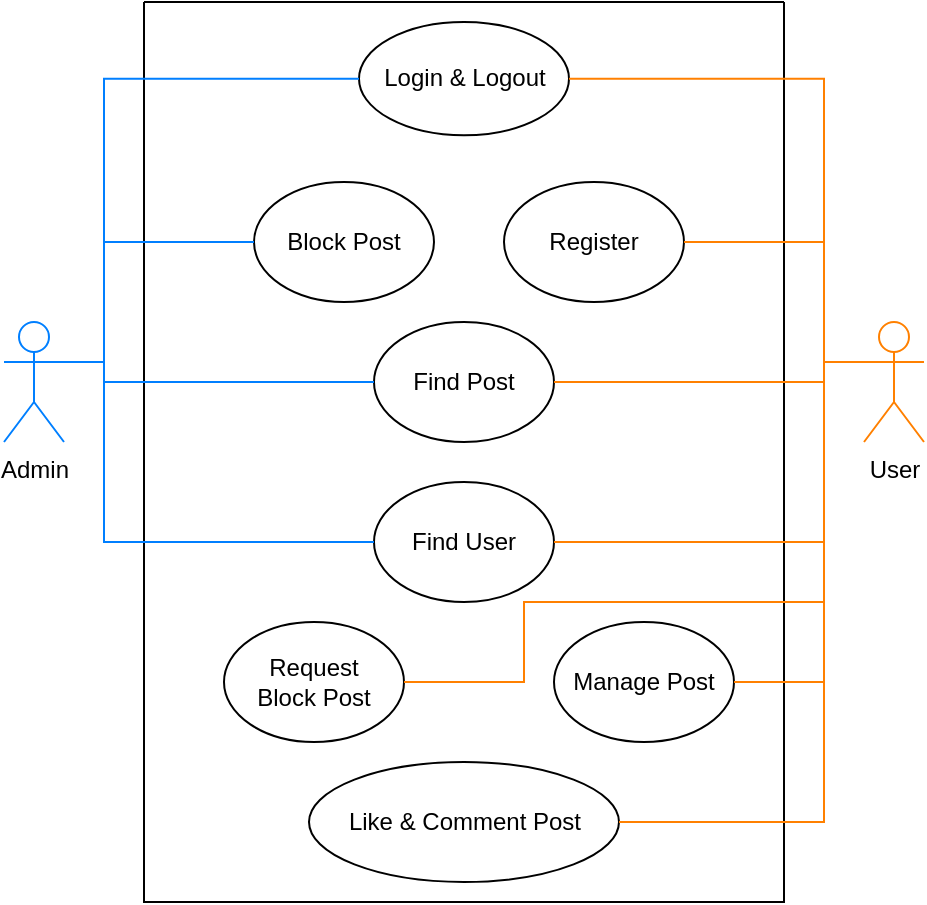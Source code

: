 <mxfile version="22.1.5" type="device">
  <diagram name="Page-1" id="C3JZ4musSIpVNXwGIuLZ">
    <mxGraphModel dx="1212" dy="614" grid="1" gridSize="10" guides="1" tooltips="1" connect="1" arrows="1" fold="1" page="1" pageScale="1" pageWidth="850" pageHeight="1100" math="0" shadow="0">
      <root>
        <mxCell id="0" />
        <mxCell id="1" parent="0" />
        <mxCell id="SMZDsfYTRyNXtcJhTuv2-1" value="" style="swimlane;startSize=0;" parent="1" vertex="1">
          <mxGeometry x="280" y="200" width="320" height="450" as="geometry">
            <mxRectangle x="320" y="220" width="50" height="40" as="alternateBounds" />
          </mxGeometry>
        </mxCell>
        <mxCell id="SMZDsfYTRyNXtcJhTuv2-4" value="Login &amp;amp; Logout" style="ellipse;whiteSpace=wrap;html=1;fillColor=none;" parent="SMZDsfYTRyNXtcJhTuv2-1" vertex="1">
          <mxGeometry x="107.5" y="10" width="105" height="56.67" as="geometry" />
        </mxCell>
        <mxCell id="SMZDsfYTRyNXtcJhTuv2-9" value="Like &amp;amp; Comment Post" style="ellipse;whiteSpace=wrap;html=1;fillColor=none;" parent="SMZDsfYTRyNXtcJhTuv2-1" vertex="1">
          <mxGeometry x="82.5" y="380" width="155" height="60" as="geometry" />
        </mxCell>
        <mxCell id="SMZDsfYTRyNXtcJhTuv2-10" value="Register" style="ellipse;whiteSpace=wrap;html=1;fillColor=none;" parent="SMZDsfYTRyNXtcJhTuv2-1" vertex="1">
          <mxGeometry x="180" y="90" width="90" height="60" as="geometry" />
        </mxCell>
        <mxCell id="y0vzk2ABB9HIJrSODQGi-2" value="Manage Post" style="ellipse;whiteSpace=wrap;html=1;fillColor=none;" parent="SMZDsfYTRyNXtcJhTuv2-1" vertex="1">
          <mxGeometry x="205" y="310" width="90" height="60" as="geometry" />
        </mxCell>
        <mxCell id="y0vzk2ABB9HIJrSODQGi-4" value="Find Post" style="ellipse;whiteSpace=wrap;html=1;fillColor=none;" parent="SMZDsfYTRyNXtcJhTuv2-1" vertex="1">
          <mxGeometry x="115" y="160" width="90" height="60" as="geometry" />
        </mxCell>
        <mxCell id="gm9VatAXecg5LW0vgm8U-7" value="Block Post" style="ellipse;whiteSpace=wrap;html=1;fillColor=none;" parent="SMZDsfYTRyNXtcJhTuv2-1" vertex="1">
          <mxGeometry x="55" y="90" width="90" height="60" as="geometry" />
        </mxCell>
        <mxCell id="kJE6DmPoh9cOfMeb2H_T-1" value="Find User" style="ellipse;whiteSpace=wrap;html=1;fillColor=none;" parent="SMZDsfYTRyNXtcJhTuv2-1" vertex="1">
          <mxGeometry x="115" y="240" width="90" height="60" as="geometry" />
        </mxCell>
        <mxCell id="tK8UupFbTlosDiMUub4g-1" value="Request&lt;br&gt;Block Post" style="ellipse;whiteSpace=wrap;html=1;fillColor=none;" vertex="1" parent="SMZDsfYTRyNXtcJhTuv2-1">
          <mxGeometry x="40" y="310" width="90" height="60" as="geometry" />
        </mxCell>
        <mxCell id="SMZDsfYTRyNXtcJhTuv2-11" style="rounded=0;orthogonalLoop=1;jettySize=auto;html=1;exitX=1;exitY=0.333;exitDx=0;exitDy=0;exitPerimeter=0;entryX=0;entryY=0.5;entryDx=0;entryDy=0;endArrow=none;endFill=0;strokeColor=#007FFF;edgeStyle=elbowEdgeStyle;" parent="1" source="SMZDsfYTRyNXtcJhTuv2-2" target="SMZDsfYTRyNXtcJhTuv2-4" edge="1">
          <mxGeometry relative="1" as="geometry">
            <Array as="points">
              <mxPoint x="260" y="310" />
            </Array>
          </mxGeometry>
        </mxCell>
        <mxCell id="SMZDsfYTRyNXtcJhTuv2-12" style="rounded=0;orthogonalLoop=1;jettySize=auto;html=1;exitX=1;exitY=0.333;exitDx=0;exitDy=0;exitPerimeter=0;entryX=0;entryY=0.5;entryDx=0;entryDy=0;endArrow=none;endFill=0;strokeColor=#007FFF;edgeStyle=elbowEdgeStyle;" parent="1" source="SMZDsfYTRyNXtcJhTuv2-2" target="y0vzk2ABB9HIJrSODQGi-4" edge="1">
          <mxGeometry relative="1" as="geometry">
            <mxPoint x="310" y="355.0" as="targetPoint" />
            <Array as="points">
              <mxPoint x="260" y="390" />
            </Array>
          </mxGeometry>
        </mxCell>
        <mxCell id="SMZDsfYTRyNXtcJhTuv2-2" value="Admin" style="shape=umlActor;verticalLabelPosition=bottom;verticalAlign=top;html=1;outlineConnect=0;strokeColor=#007FFF;fillStyle=auto;fillColor=none;" parent="1" vertex="1">
          <mxGeometry x="210" y="360" width="30" height="60" as="geometry" />
        </mxCell>
        <mxCell id="SMZDsfYTRyNXtcJhTuv2-15" style="edgeStyle=elbowEdgeStyle;rounded=0;orthogonalLoop=1;jettySize=auto;html=1;exitX=0;exitY=0.333;exitDx=0;exitDy=0;exitPerimeter=0;entryX=1;entryY=0.5;entryDx=0;entryDy=0;endArrow=none;endFill=0;strokeColor=#FF8000;" parent="1" source="SMZDsfYTRyNXtcJhTuv2-3" target="SMZDsfYTRyNXtcJhTuv2-4" edge="1">
          <mxGeometry relative="1" as="geometry">
            <Array as="points">
              <mxPoint x="620" y="310" />
            </Array>
          </mxGeometry>
        </mxCell>
        <mxCell id="y0vzk2ABB9HIJrSODQGi-6" style="edgeStyle=elbowEdgeStyle;rounded=0;orthogonalLoop=1;jettySize=auto;html=1;exitX=0;exitY=0.333;exitDx=0;exitDy=0;exitPerimeter=0;entryX=1;entryY=0.5;entryDx=0;entryDy=0;strokeColor=#FF8000;endArrow=none;endFill=0;" parent="1" source="SMZDsfYTRyNXtcJhTuv2-3" target="SMZDsfYTRyNXtcJhTuv2-10" edge="1">
          <mxGeometry relative="1" as="geometry">
            <Array as="points">
              <mxPoint x="620" y="350" />
            </Array>
          </mxGeometry>
        </mxCell>
        <mxCell id="y0vzk2ABB9HIJrSODQGi-7" style="edgeStyle=elbowEdgeStyle;rounded=0;orthogonalLoop=1;jettySize=auto;html=1;exitX=0;exitY=0.333;exitDx=0;exitDy=0;exitPerimeter=0;entryX=1;entryY=0.5;entryDx=0;entryDy=0;strokeColor=#FF8000;endArrow=none;endFill=0;" parent="1" source="SMZDsfYTRyNXtcJhTuv2-3" target="y0vzk2ABB9HIJrSODQGi-2" edge="1">
          <mxGeometry relative="1" as="geometry">
            <Array as="points">
              <mxPoint x="620" y="460" />
            </Array>
          </mxGeometry>
        </mxCell>
        <mxCell id="y0vzk2ABB9HIJrSODQGi-8" style="edgeStyle=elbowEdgeStyle;rounded=0;orthogonalLoop=1;jettySize=auto;html=1;exitX=0;exitY=0.333;exitDx=0;exitDy=0;exitPerimeter=0;entryX=1;entryY=0.5;entryDx=0;entryDy=0;strokeColor=#FF8000;endArrow=none;endFill=0;" parent="1" source="SMZDsfYTRyNXtcJhTuv2-3" target="SMZDsfYTRyNXtcJhTuv2-9" edge="1">
          <mxGeometry relative="1" as="geometry">
            <Array as="points">
              <mxPoint x="620" y="500" />
            </Array>
          </mxGeometry>
        </mxCell>
        <mxCell id="SMZDsfYTRyNXtcJhTuv2-3" value="User" style="shape=umlActor;verticalLabelPosition=bottom;verticalAlign=top;html=1;outlineConnect=0;strokeColor=#FF8000;fillColor=none;" parent="1" vertex="1">
          <mxGeometry x="640" y="360" width="30" height="60" as="geometry" />
        </mxCell>
        <mxCell id="gm9VatAXecg5LW0vgm8U-4" style="edgeStyle=elbowEdgeStyle;rounded=0;orthogonalLoop=1;jettySize=auto;html=1;exitX=0;exitY=0.333;exitDx=0;exitDy=0;exitPerimeter=0;entryX=1;entryY=0.5;entryDx=0;entryDy=0;strokeColor=#FF8000;endArrow=none;endFill=0;" parent="1" source="SMZDsfYTRyNXtcJhTuv2-3" target="y0vzk2ABB9HIJrSODQGi-4" edge="1">
          <mxGeometry relative="1" as="geometry">
            <mxPoint x="610" y="390" as="sourcePoint" />
            <mxPoint x="535" y="540" as="targetPoint" />
            <Array as="points">
              <mxPoint x="620" y="390" />
            </Array>
          </mxGeometry>
        </mxCell>
        <mxCell id="gm9VatAXecg5LW0vgm8U-8" style="rounded=0;orthogonalLoop=1;jettySize=auto;html=1;exitX=1;exitY=0.333;exitDx=0;exitDy=0;exitPerimeter=0;entryX=0;entryY=0.5;entryDx=0;entryDy=0;endArrow=none;endFill=0;strokeColor=#007FFF;edgeStyle=elbowEdgeStyle;" parent="1" source="SMZDsfYTRyNXtcJhTuv2-2" target="gm9VatAXecg5LW0vgm8U-7" edge="1">
          <mxGeometry relative="1" as="geometry">
            <mxPoint x="250" y="390" as="sourcePoint" />
            <mxPoint x="320" y="365" as="targetPoint" />
            <Array as="points">
              <mxPoint x="260" y="350" />
            </Array>
          </mxGeometry>
        </mxCell>
        <mxCell id="kJE6DmPoh9cOfMeb2H_T-2" style="rounded=0;orthogonalLoop=1;jettySize=auto;html=1;entryX=0;entryY=0.5;entryDx=0;entryDy=0;endArrow=none;endFill=0;strokeColor=#007FFF;edgeStyle=elbowEdgeStyle;" parent="1" target="kJE6DmPoh9cOfMeb2H_T-1" edge="1">
          <mxGeometry relative="1" as="geometry">
            <mxPoint x="390" y="400" as="targetPoint" />
            <mxPoint x="240" y="380" as="sourcePoint" />
            <Array as="points">
              <mxPoint x="260" y="430" />
            </Array>
          </mxGeometry>
        </mxCell>
        <mxCell id="kJE6DmPoh9cOfMeb2H_T-3" style="edgeStyle=elbowEdgeStyle;rounded=0;orthogonalLoop=1;jettySize=auto;html=1;exitX=0;exitY=0.333;exitDx=0;exitDy=0;exitPerimeter=0;entryX=1;entryY=0.5;entryDx=0;entryDy=0;strokeColor=#FF8000;endArrow=none;endFill=0;" parent="1" source="SMZDsfYTRyNXtcJhTuv2-3" target="kJE6DmPoh9cOfMeb2H_T-1" edge="1">
          <mxGeometry relative="1" as="geometry">
            <mxPoint x="650" y="390" as="sourcePoint" />
            <mxPoint x="495" y="410" as="targetPoint" />
            <Array as="points">
              <mxPoint x="620" y="430" />
            </Array>
          </mxGeometry>
        </mxCell>
        <mxCell id="tK8UupFbTlosDiMUub4g-2" style="edgeStyle=orthogonalEdgeStyle;rounded=0;orthogonalLoop=1;jettySize=auto;html=1;exitX=0;exitY=0.333;exitDx=0;exitDy=0;exitPerimeter=0;entryX=1;entryY=0.5;entryDx=0;entryDy=0;strokeColor=#FF8000;endArrow=none;endFill=0;" edge="1" parent="1" source="SMZDsfYTRyNXtcJhTuv2-3" target="tK8UupFbTlosDiMUub4g-1">
          <mxGeometry relative="1" as="geometry">
            <Array as="points">
              <mxPoint x="620" y="380" />
              <mxPoint x="620" y="500" />
              <mxPoint x="470" y="500" />
              <mxPoint x="470" y="540" />
            </Array>
            <mxPoint x="650" y="390" as="sourcePoint" />
            <mxPoint x="585" y="550" as="targetPoint" />
          </mxGeometry>
        </mxCell>
      </root>
    </mxGraphModel>
  </diagram>
</mxfile>
